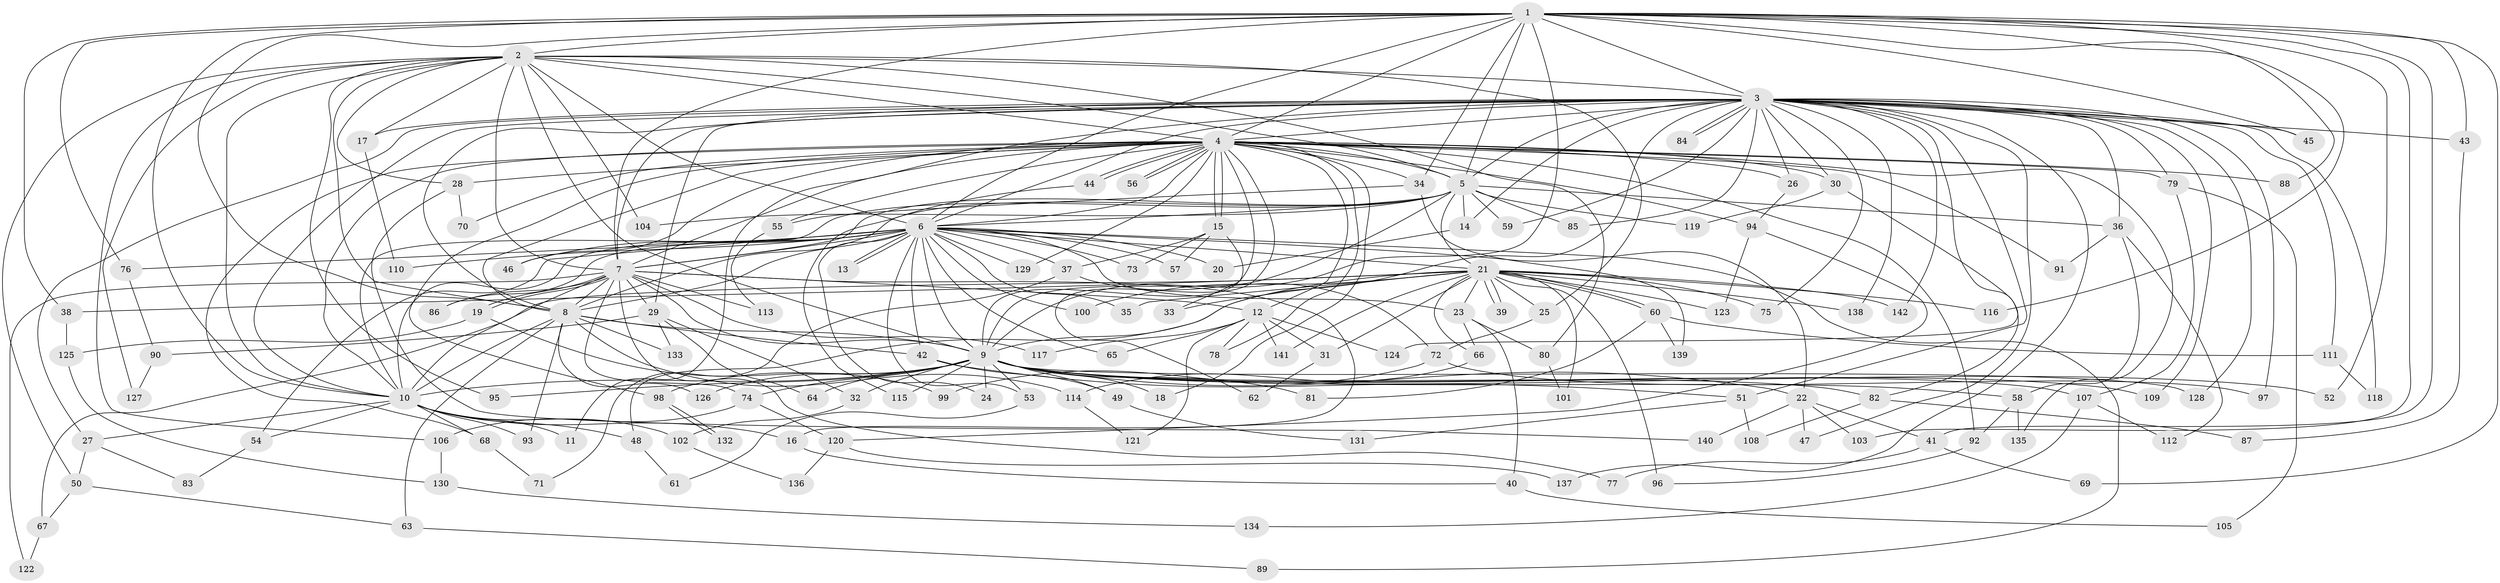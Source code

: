 // coarse degree distribution, {17: 0.008928571428571428, 16: 0.008928571428571428, 31: 0.008928571428571428, 36: 0.008928571428571428, 14: 0.017857142857142856, 33: 0.008928571428571428, 34: 0.008928571428571428, 2: 0.5178571428571429, 8: 0.008928571428571428, 3: 0.19642857142857142, 5: 0.05357142857142857, 24: 0.008928571428571428, 6: 0.017857142857142856, 4: 0.11607142857142858, 1: 0.008928571428571428}
// Generated by graph-tools (version 1.1) at 2025/51/02/27/25 19:51:53]
// undirected, 142 vertices, 309 edges
graph export_dot {
graph [start="1"]
  node [color=gray90,style=filled];
  1;
  2;
  3;
  4;
  5;
  6;
  7;
  8;
  9;
  10;
  11;
  12;
  13;
  14;
  15;
  16;
  17;
  18;
  19;
  20;
  21;
  22;
  23;
  24;
  25;
  26;
  27;
  28;
  29;
  30;
  31;
  32;
  33;
  34;
  35;
  36;
  37;
  38;
  39;
  40;
  41;
  42;
  43;
  44;
  45;
  46;
  47;
  48;
  49;
  50;
  51;
  52;
  53;
  54;
  55;
  56;
  57;
  58;
  59;
  60;
  61;
  62;
  63;
  64;
  65;
  66;
  67;
  68;
  69;
  70;
  71;
  72;
  73;
  74;
  75;
  76;
  77;
  78;
  79;
  80;
  81;
  82;
  83;
  84;
  85;
  86;
  87;
  88;
  89;
  90;
  91;
  92;
  93;
  94;
  95;
  96;
  97;
  98;
  99;
  100;
  101;
  102;
  103;
  104;
  105;
  106;
  107;
  108;
  109;
  110;
  111;
  112;
  113;
  114;
  115;
  116;
  117;
  118;
  119;
  120;
  121;
  122;
  123;
  124;
  125;
  126;
  127;
  128;
  129;
  130;
  131;
  132;
  133;
  134;
  135;
  136;
  137;
  138;
  139;
  140;
  141;
  142;
  1 -- 2;
  1 -- 3;
  1 -- 4;
  1 -- 5;
  1 -- 6;
  1 -- 7;
  1 -- 8;
  1 -- 9;
  1 -- 10;
  1 -- 34;
  1 -- 38;
  1 -- 41;
  1 -- 43;
  1 -- 45;
  1 -- 52;
  1 -- 69;
  1 -- 76;
  1 -- 88;
  1 -- 103;
  1 -- 116;
  2 -- 3;
  2 -- 4;
  2 -- 5;
  2 -- 6;
  2 -- 7;
  2 -- 8;
  2 -- 9;
  2 -- 10;
  2 -- 17;
  2 -- 25;
  2 -- 28;
  2 -- 50;
  2 -- 80;
  2 -- 95;
  2 -- 104;
  2 -- 106;
  2 -- 127;
  3 -- 4;
  3 -- 5;
  3 -- 6;
  3 -- 7;
  3 -- 8;
  3 -- 9;
  3 -- 10;
  3 -- 11;
  3 -- 14;
  3 -- 17;
  3 -- 26;
  3 -- 27;
  3 -- 29;
  3 -- 30;
  3 -- 36;
  3 -- 43;
  3 -- 45;
  3 -- 47;
  3 -- 51;
  3 -- 59;
  3 -- 75;
  3 -- 79;
  3 -- 84;
  3 -- 84;
  3 -- 85;
  3 -- 97;
  3 -- 109;
  3 -- 111;
  3 -- 118;
  3 -- 124;
  3 -- 128;
  3 -- 137;
  3 -- 138;
  3 -- 142;
  4 -- 5;
  4 -- 6;
  4 -- 7;
  4 -- 8;
  4 -- 9;
  4 -- 10;
  4 -- 12;
  4 -- 15;
  4 -- 15;
  4 -- 18;
  4 -- 26;
  4 -- 28;
  4 -- 30;
  4 -- 34;
  4 -- 44;
  4 -- 44;
  4 -- 46;
  4 -- 55;
  4 -- 56;
  4 -- 56;
  4 -- 62;
  4 -- 68;
  4 -- 70;
  4 -- 78;
  4 -- 79;
  4 -- 88;
  4 -- 91;
  4 -- 92;
  4 -- 94;
  4 -- 98;
  4 -- 129;
  4 -- 135;
  5 -- 6;
  5 -- 7;
  5 -- 8;
  5 -- 9;
  5 -- 10;
  5 -- 14;
  5 -- 21;
  5 -- 36;
  5 -- 59;
  5 -- 85;
  5 -- 104;
  5 -- 119;
  6 -- 7;
  6 -- 8;
  6 -- 9;
  6 -- 10;
  6 -- 13;
  6 -- 13;
  6 -- 20;
  6 -- 21;
  6 -- 22;
  6 -- 23;
  6 -- 24;
  6 -- 35;
  6 -- 37;
  6 -- 42;
  6 -- 46;
  6 -- 53;
  6 -- 54;
  6 -- 57;
  6 -- 65;
  6 -- 73;
  6 -- 76;
  6 -- 86;
  6 -- 89;
  6 -- 100;
  6 -- 110;
  6 -- 129;
  7 -- 8;
  7 -- 9;
  7 -- 10;
  7 -- 12;
  7 -- 16;
  7 -- 19;
  7 -- 19;
  7 -- 29;
  7 -- 74;
  7 -- 77;
  7 -- 86;
  7 -- 113;
  7 -- 117;
  7 -- 122;
  8 -- 9;
  8 -- 10;
  8 -- 42;
  8 -- 63;
  8 -- 93;
  8 -- 114;
  8 -- 126;
  8 -- 133;
  9 -- 10;
  9 -- 18;
  9 -- 22;
  9 -- 24;
  9 -- 32;
  9 -- 49;
  9 -- 52;
  9 -- 53;
  9 -- 58;
  9 -- 64;
  9 -- 74;
  9 -- 81;
  9 -- 82;
  9 -- 95;
  9 -- 98;
  9 -- 107;
  9 -- 109;
  9 -- 115;
  9 -- 126;
  9 -- 128;
  10 -- 11;
  10 -- 16;
  10 -- 27;
  10 -- 48;
  10 -- 54;
  10 -- 68;
  10 -- 93;
  10 -- 102;
  12 -- 31;
  12 -- 65;
  12 -- 78;
  12 -- 117;
  12 -- 121;
  12 -- 124;
  12 -- 141;
  14 -- 20;
  15 -- 33;
  15 -- 37;
  15 -- 57;
  15 -- 73;
  16 -- 40;
  17 -- 110;
  19 -- 99;
  19 -- 125;
  21 -- 23;
  21 -- 25;
  21 -- 31;
  21 -- 33;
  21 -- 35;
  21 -- 38;
  21 -- 39;
  21 -- 39;
  21 -- 48;
  21 -- 60;
  21 -- 60;
  21 -- 66;
  21 -- 67;
  21 -- 75;
  21 -- 96;
  21 -- 100;
  21 -- 101;
  21 -- 116;
  21 -- 123;
  21 -- 138;
  21 -- 141;
  21 -- 142;
  22 -- 41;
  22 -- 47;
  22 -- 103;
  22 -- 140;
  23 -- 40;
  23 -- 66;
  23 -- 80;
  25 -- 72;
  26 -- 94;
  27 -- 50;
  27 -- 83;
  28 -- 70;
  28 -- 140;
  29 -- 32;
  29 -- 64;
  29 -- 90;
  29 -- 133;
  30 -- 82;
  30 -- 119;
  31 -- 62;
  32 -- 102;
  34 -- 55;
  34 -- 139;
  36 -- 58;
  36 -- 91;
  36 -- 112;
  37 -- 71;
  37 -- 72;
  38 -- 125;
  40 -- 105;
  41 -- 69;
  41 -- 77;
  42 -- 49;
  42 -- 51;
  43 -- 87;
  44 -- 115;
  48 -- 61;
  49 -- 131;
  50 -- 63;
  50 -- 67;
  51 -- 108;
  51 -- 131;
  53 -- 61;
  54 -- 83;
  55 -- 113;
  58 -- 92;
  58 -- 135;
  60 -- 81;
  60 -- 111;
  60 -- 139;
  63 -- 89;
  66 -- 114;
  67 -- 122;
  68 -- 71;
  72 -- 97;
  72 -- 99;
  74 -- 106;
  74 -- 120;
  76 -- 90;
  79 -- 105;
  79 -- 107;
  80 -- 101;
  82 -- 87;
  82 -- 108;
  90 -- 127;
  92 -- 96;
  94 -- 120;
  94 -- 123;
  98 -- 132;
  98 -- 132;
  102 -- 136;
  106 -- 130;
  107 -- 112;
  107 -- 134;
  111 -- 118;
  114 -- 121;
  120 -- 136;
  120 -- 137;
  125 -- 130;
  130 -- 134;
}
